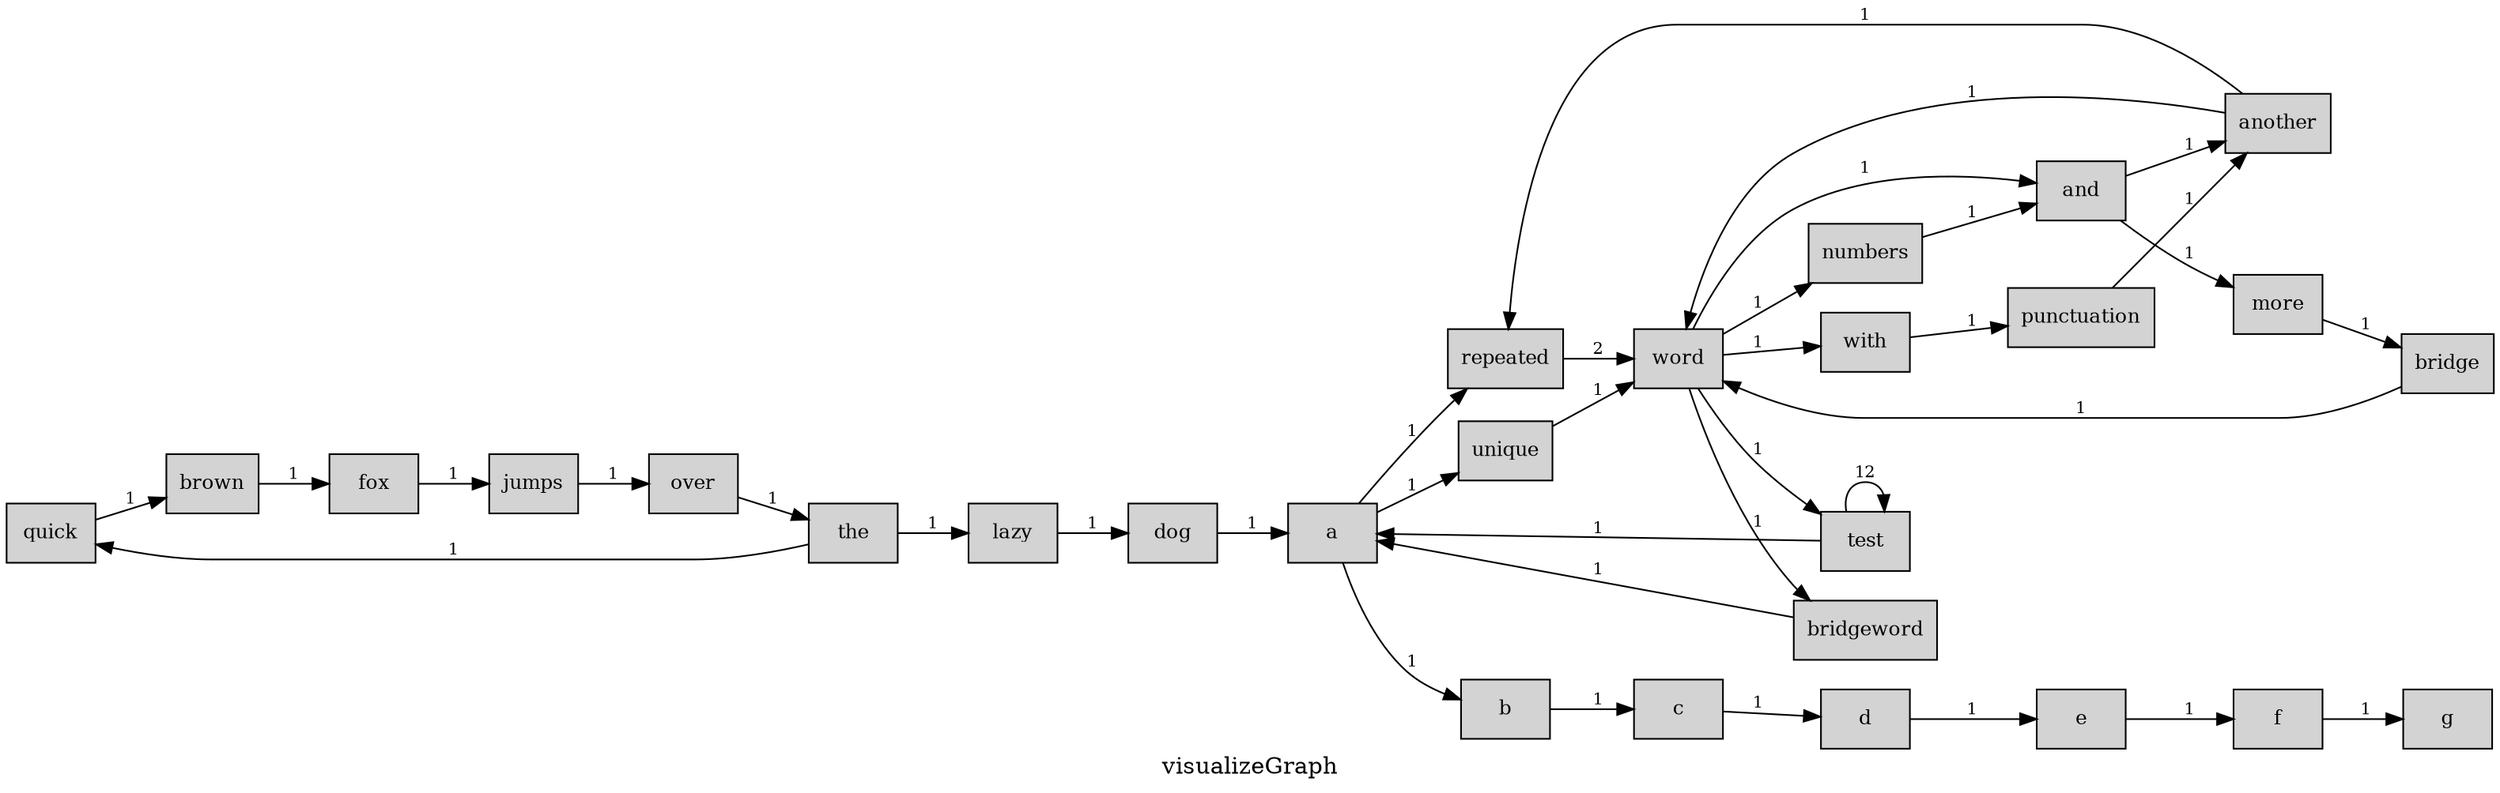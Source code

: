 digraph G {
	graph [rankdir=LR, splines=true, overlap=false];
	node [shape=box, style=filled, fillcolor=lightgrey, fontsize=12];
	edge [color=black, fontsize=10];
	"quick" -> "brown" [label="1"];
	"lazy" -> "dog" [label="1"];
	"another" -> "repeated" [label="1"];
	"another" -> "word" [label="1"];
	"numbers" -> "and" [label="1"];
	"jumps" -> "over" [label="1"];
	"repeated" -> "word" [label="2"];
	"fox" -> "jumps" [label="1"];
	"and" -> "more" [label="1"];
	"and" -> "another" [label="1"];
	"over" -> "the" [label="1"];
	"a" -> "b" [label="1"];
	"a" -> "unique" [label="1"];
	"a" -> "repeated" [label="1"];
	"b" -> "c" [label="1"];
	"c" -> "d" [label="1"];
	"d" -> "e" [label="1"];
	"test" -> "a" [label="1"];
	"test" -> "test" [label="12"];
	"e" -> "f" [label="1"];
	"f" -> "g" [label="1"];
	"more" -> "bridge" [label="1"];
	"brown" -> "fox" [label="1"];
	"the" -> "quick" [label="1"];
	"the" -> "lazy" [label="1"];
	"with" -> "punctuation" [label="1"];
	"unique" -> "word" [label="1"];
	"bridgeword" -> "a" [label="1"];
	"punctuation" -> "another" [label="1"];
	"bridge" -> "word" [label="1"];
	"dog" -> "a" [label="1"];
	"word" -> "with" [label="1"];
	"word" -> "test" [label="1"];
	"word" -> "and" [label="1"];
	"word" -> "numbers" [label="1"];
	"word" -> "bridgeword" [label="1"];
	label="visualizeGraph";
}

